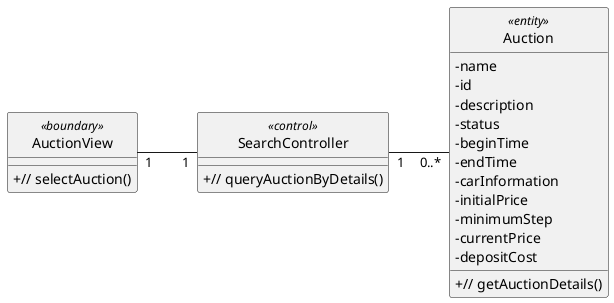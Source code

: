 @startuml 
left to right direction
skinparam classAttributeIconSize 0
skinparam linetype ortho
hide circle
class AuctionView <<boundary>> {

    + // selectAuction()

    }

class SearchController <<control>> {
    
    + // queryAuctionByDetails()

    }

class Auction <<entity>> {
    - name
    - id
    - description
    - status
    - beginTime
    - endTime
    - carInformation
    - initialPrice
    - minimumStep
    - currentPrice
    - depositCost

    + // getAuctionDetails()

    }


AuctionView "1" -- "1" SearchController

SearchController "1" -- "0..*" Auction


@enduml